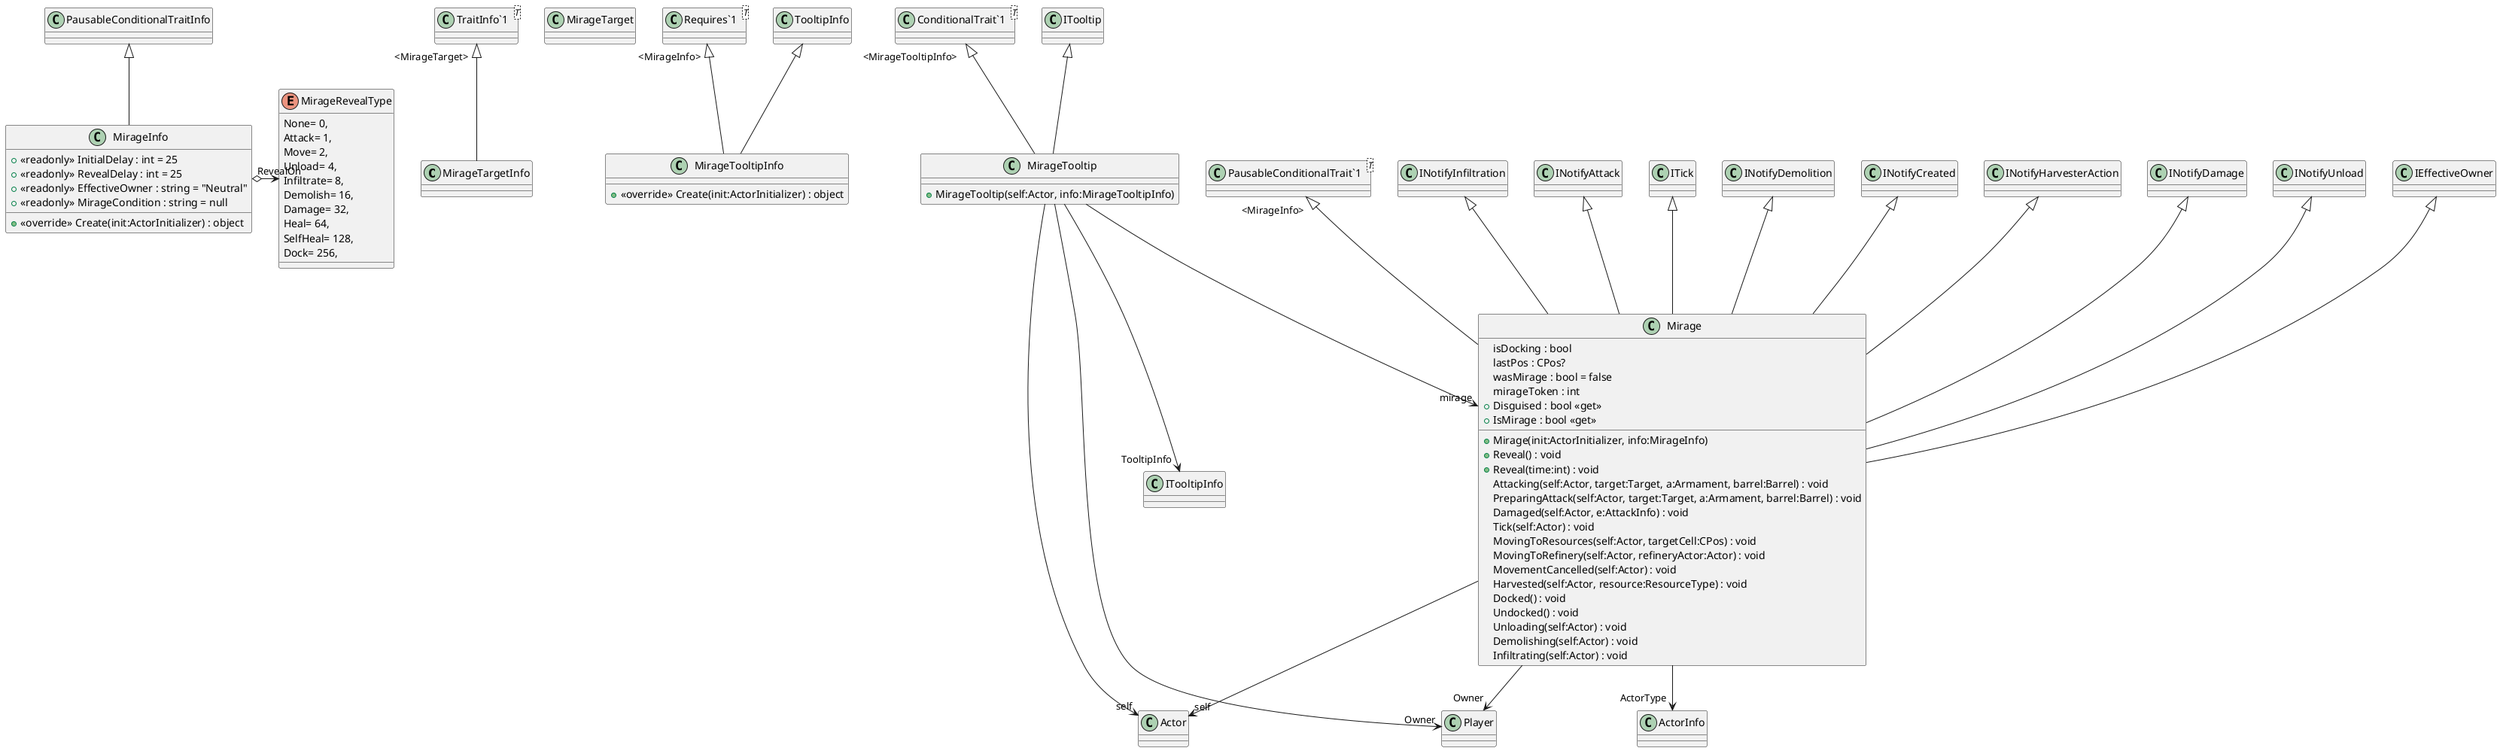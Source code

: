 @startuml
class MirageTargetInfo {
}
class MirageTarget {
}
class MirageTooltipInfo {
    + <<override>> Create(init:ActorInitializer) : object
}
class MirageTooltip {
    + MirageTooltip(self:Actor, info:MirageTooltipInfo)
}
enum MirageRevealType {
    None= 0,
    Attack= 1,
    Move= 2,
    Unload= 4,
    Infiltrate= 8,
    Demolish= 16,
    Damage= 32,
    Heal= 64,
    SelfHeal= 128,
    Dock= 256,
}
class MirageInfo {
    + <<readonly>> InitialDelay : int = 25
    + <<readonly>> RevealDelay : int = 25
    + <<readonly>> EffectiveOwner : string = "Neutral"
    + <<readonly>> MirageCondition : string = null
    + <<override>> Create(init:ActorInitializer) : object
}
class Mirage {
    isDocking : bool
    lastPos : CPos?
    wasMirage : bool = false
    mirageToken : int
    + Disguised : bool <<get>>
    + Mirage(init:ActorInitializer, info:MirageInfo)
    + IsMirage : bool <<get>>
    + Reveal() : void
    + Reveal(time:int) : void
    Attacking(self:Actor, target:Target, a:Armament, barrel:Barrel) : void
    PreparingAttack(self:Actor, target:Target, a:Armament, barrel:Barrel) : void
    Damaged(self:Actor, e:AttackInfo) : void
    Tick(self:Actor) : void
    MovingToResources(self:Actor, targetCell:CPos) : void
    MovingToRefinery(self:Actor, refineryActor:Actor) : void
    MovementCancelled(self:Actor) : void
    Harvested(self:Actor, resource:ResourceType) : void
    Docked() : void
    Undocked() : void
    Unloading(self:Actor) : void
    Demolishing(self:Actor) : void
    Infiltrating(self:Actor) : void
}
class "TraitInfo`1"<T> {
}
class "Requires`1"<T> {
}
class "ConditionalTrait`1"<T> {
}
class "PausableConditionalTrait`1"<T> {
}
"TraitInfo`1" "<MirageTarget>" <|-- MirageTargetInfo
TooltipInfo <|-- MirageTooltipInfo
"Requires`1" "<MirageInfo>" <|-- MirageTooltipInfo
"ConditionalTrait`1" "<MirageTooltipInfo>" <|-- MirageTooltip
ITooltip <|-- MirageTooltip
MirageTooltip --> "self" Actor
MirageTooltip --> "mirage" Mirage
MirageTooltip --> "TooltipInfo" ITooltipInfo
MirageTooltip --> "Owner" Player
PausableConditionalTraitInfo <|-- MirageInfo
MirageInfo o-> "RevealOn" MirageRevealType
"PausableConditionalTrait`1" "<MirageInfo>" <|-- Mirage
INotifyDamage <|-- Mirage
IEffectiveOwner <|-- Mirage
INotifyUnload <|-- Mirage
INotifyDemolition <|-- Mirage
INotifyInfiltration <|-- Mirage
INotifyAttack <|-- Mirage
ITick <|-- Mirage
INotifyCreated <|-- Mirage
INotifyHarvesterAction <|-- Mirage
Mirage --> "self" Actor
Mirage --> "ActorType" ActorInfo
Mirage --> "Owner" Player
@enduml
